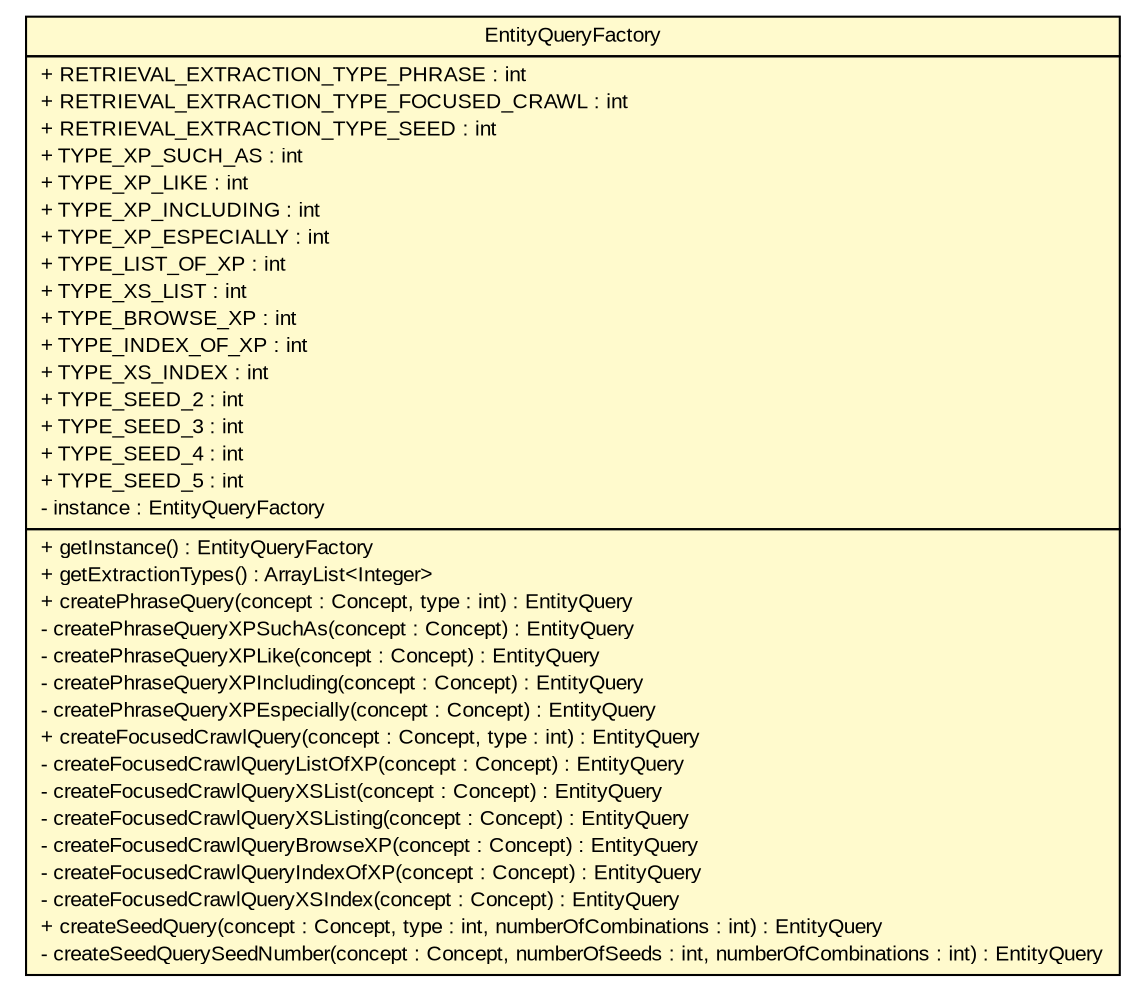 #!/usr/local/bin/dot
#
# Class diagram 
# Generated by UMLGraph version 5.2 (http://www.umlgraph.org/)
#

digraph G {
	edge [fontname="arial",fontsize=10,labelfontname="arial",labelfontsize=10];
	node [fontname="arial",fontsize=10,shape=plaintext];
	nodesep=0.25;
	ranksep=0.5;
	// tud.iir.extraction.entity.EntityQueryFactory
	c24644 [label=<<table title="tud.iir.extraction.entity.EntityQueryFactory" border="0" cellborder="1" cellspacing="0" cellpadding="2" port="p" bgcolor="lemonChiffon" href="./EntityQueryFactory.html">
		<tr><td><table border="0" cellspacing="0" cellpadding="1">
<tr><td align="center" balign="center"> EntityQueryFactory </td></tr>
		</table></td></tr>
		<tr><td><table border="0" cellspacing="0" cellpadding="1">
<tr><td align="left" balign="left"> + RETRIEVAL_EXTRACTION_TYPE_PHRASE : int </td></tr>
<tr><td align="left" balign="left"> + RETRIEVAL_EXTRACTION_TYPE_FOCUSED_CRAWL : int </td></tr>
<tr><td align="left" balign="left"> + RETRIEVAL_EXTRACTION_TYPE_SEED : int </td></tr>
<tr><td align="left" balign="left"> + TYPE_XP_SUCH_AS : int </td></tr>
<tr><td align="left" balign="left"> + TYPE_XP_LIKE : int </td></tr>
<tr><td align="left" balign="left"> + TYPE_XP_INCLUDING : int </td></tr>
<tr><td align="left" balign="left"> + TYPE_XP_ESPECIALLY : int </td></tr>
<tr><td align="left" balign="left"> + TYPE_LIST_OF_XP : int </td></tr>
<tr><td align="left" balign="left"> + TYPE_XS_LIST : int </td></tr>
<tr><td align="left" balign="left"> + TYPE_BROWSE_XP : int </td></tr>
<tr><td align="left" balign="left"> + TYPE_INDEX_OF_XP : int </td></tr>
<tr><td align="left" balign="left"> + TYPE_XS_INDEX : int </td></tr>
<tr><td align="left" balign="left"> + TYPE_SEED_2 : int </td></tr>
<tr><td align="left" balign="left"> + TYPE_SEED_3 : int </td></tr>
<tr><td align="left" balign="left"> + TYPE_SEED_4 : int </td></tr>
<tr><td align="left" balign="left"> + TYPE_SEED_5 : int </td></tr>
<tr><td align="left" balign="left"> - instance : EntityQueryFactory </td></tr>
		</table></td></tr>
		<tr><td><table border="0" cellspacing="0" cellpadding="1">
<tr><td align="left" balign="left"> + getInstance() : EntityQueryFactory </td></tr>
<tr><td align="left" balign="left"> + getExtractionTypes() : ArrayList&lt;Integer&gt; </td></tr>
<tr><td align="left" balign="left"> + createPhraseQuery(concept : Concept, type : int) : EntityQuery </td></tr>
<tr><td align="left" balign="left"> - createPhraseQueryXPSuchAs(concept : Concept) : EntityQuery </td></tr>
<tr><td align="left" balign="left"> - createPhraseQueryXPLike(concept : Concept) : EntityQuery </td></tr>
<tr><td align="left" balign="left"> - createPhraseQueryXPIncluding(concept : Concept) : EntityQuery </td></tr>
<tr><td align="left" balign="left"> - createPhraseQueryXPEspecially(concept : Concept) : EntityQuery </td></tr>
<tr><td align="left" balign="left"> + createFocusedCrawlQuery(concept : Concept, type : int) : EntityQuery </td></tr>
<tr><td align="left" balign="left"> - createFocusedCrawlQueryListOfXP(concept : Concept) : EntityQuery </td></tr>
<tr><td align="left" balign="left"> - createFocusedCrawlQueryXSList(concept : Concept) : EntityQuery </td></tr>
<tr><td align="left" balign="left"> - createFocusedCrawlQueryXSListing(concept : Concept) : EntityQuery </td></tr>
<tr><td align="left" balign="left"> - createFocusedCrawlQueryBrowseXP(concept : Concept) : EntityQuery </td></tr>
<tr><td align="left" balign="left"> - createFocusedCrawlQueryIndexOfXP(concept : Concept) : EntityQuery </td></tr>
<tr><td align="left" balign="left"> - createFocusedCrawlQueryXSIndex(concept : Concept) : EntityQuery </td></tr>
<tr><td align="left" balign="left"> + createSeedQuery(concept : Concept, type : int, numberOfCombinations : int) : EntityQuery </td></tr>
<tr><td align="left" balign="left"> - createSeedQuerySeedNumber(concept : Concept, numberOfSeeds : int, numberOfCombinations : int) : EntityQuery </td></tr>
		</table></td></tr>
		</table>>, fontname="arial", fontcolor="black", fontsize=10.0];
}

